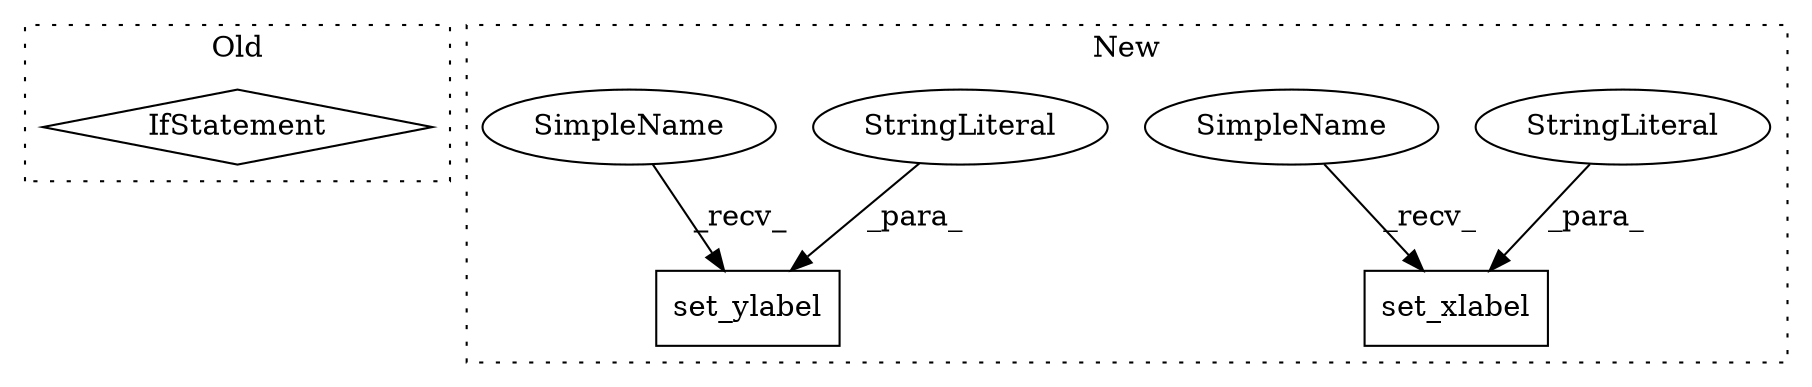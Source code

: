 digraph G {
subgraph cluster0 {
1 [label="IfStatement" a="25" s="10146" l="48" shape="diamond"];
label = "Old";
style="dotted";
}
subgraph cluster1 {
2 [label="set_ylabel" a="32" s="12565,12586" l="11,1" shape="box"];
3 [label="StringLiteral" a="45" s="12576" l="10" shape="ellipse"];
4 [label="set_xlabel" a="32" s="12525,12553" l="11,1" shape="box"];
5 [label="StringLiteral" a="45" s="12536" l="17" shape="ellipse"];
6 [label="SimpleName" a="42" s="12522" l="2" shape="ellipse"];
7 [label="SimpleName" a="42" s="12562" l="2" shape="ellipse"];
label = "New";
style="dotted";
}
3 -> 2 [label="_para_"];
5 -> 4 [label="_para_"];
6 -> 4 [label="_recv_"];
7 -> 2 [label="_recv_"];
}